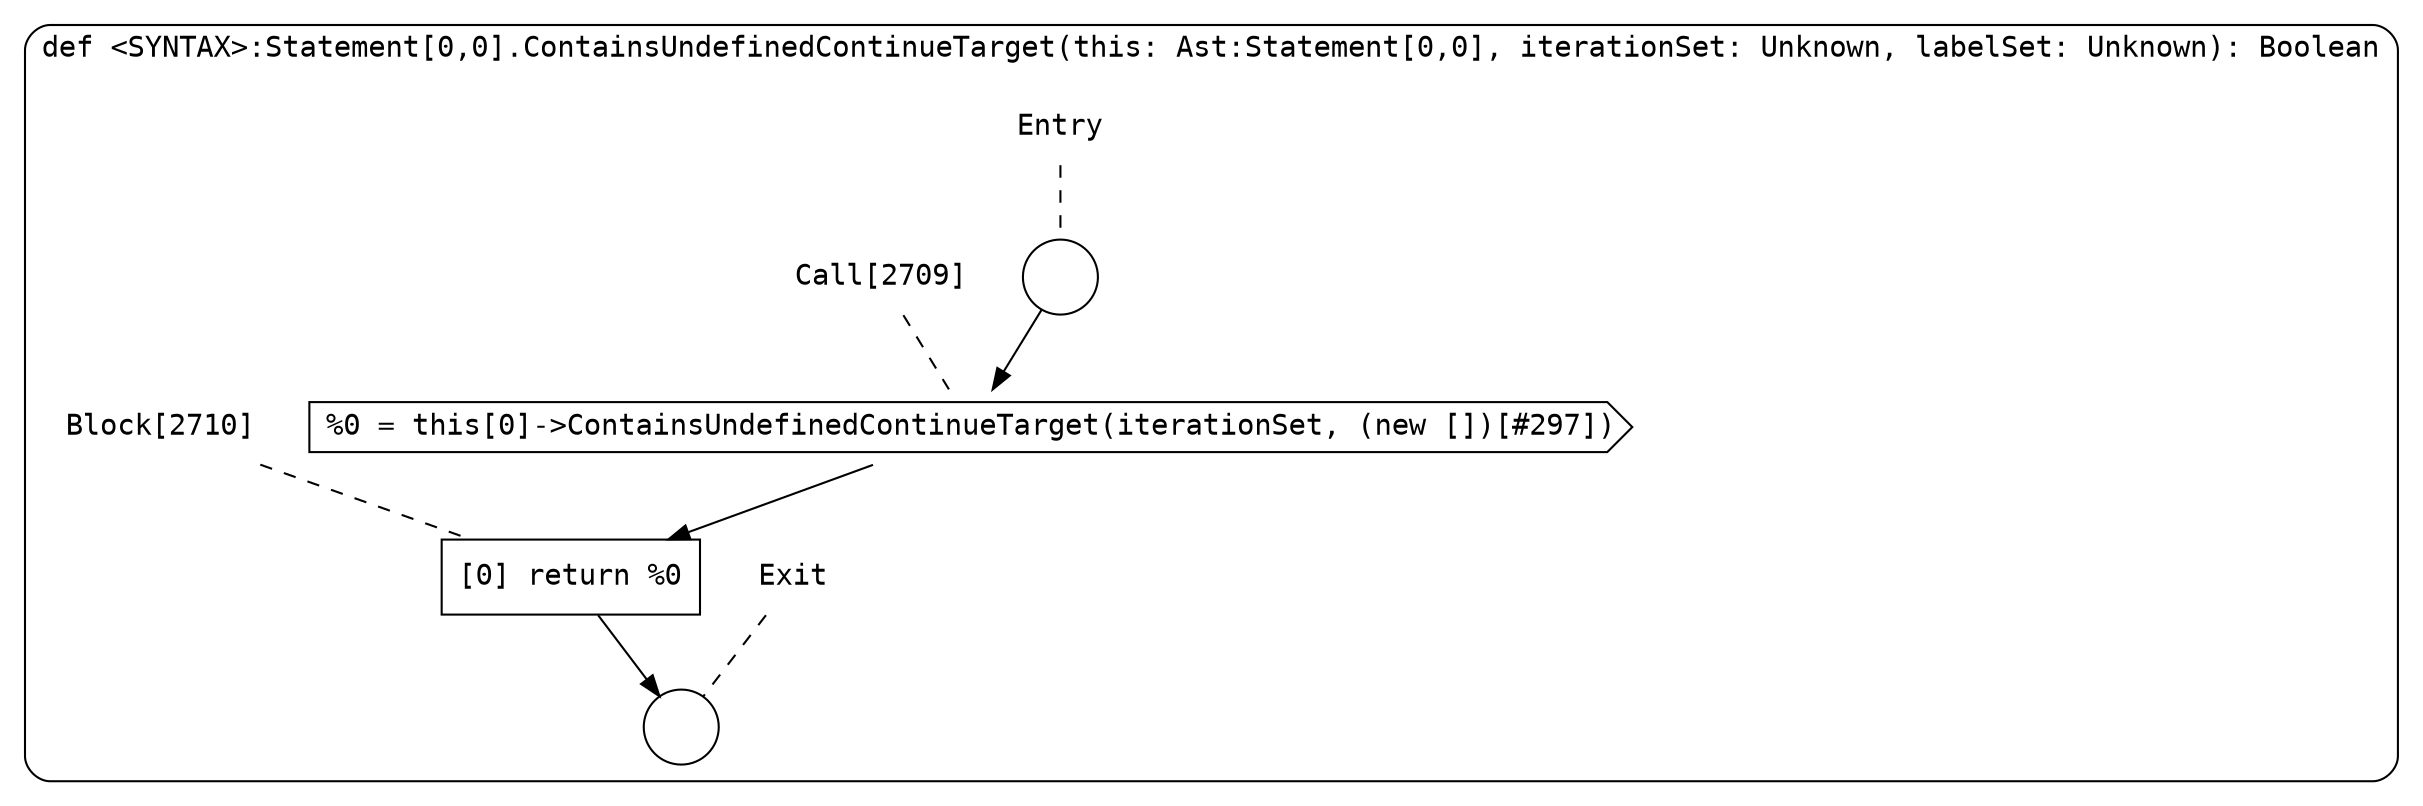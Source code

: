 digraph {
  graph [fontname = "Consolas"]
  node [fontname = "Consolas"]
  edge [fontname = "Consolas"]
  subgraph cluster613 {
    label = "def <SYNTAX>:Statement[0,0].ContainsUndefinedContinueTarget(this: Ast:Statement[0,0], iterationSet: Unknown, labelSet: Unknown): Boolean"
    style = rounded
    cluster613_entry_name [shape=none, label=<<font color="black">Entry</font>>]
    cluster613_entry_name -> cluster613_entry [arrowhead=none, color="black", style=dashed]
    cluster613_entry [shape=circle label=" " color="black" fillcolor="white" style=filled]
    cluster613_entry -> node2709 [color="black"]
    cluster613_exit_name [shape=none, label=<<font color="black">Exit</font>>]
    cluster613_exit_name -> cluster613_exit [arrowhead=none, color="black", style=dashed]
    cluster613_exit [shape=circle label=" " color="black" fillcolor="white" style=filled]
    node2709_name [shape=none, label=<<font color="black">Call[2709]</font>>]
    node2709_name -> node2709 [arrowhead=none, color="black", style=dashed]
    node2709 [shape=cds, label=<<font color="black">%0 = this[0]-&gt;ContainsUndefinedContinueTarget(iterationSet, (new [])[#297])</font>> color="black" fillcolor="white", style=filled]
    node2709 -> node2710 [color="black"]
    node2710_name [shape=none, label=<<font color="black">Block[2710]</font>>]
    node2710_name -> node2710 [arrowhead=none, color="black", style=dashed]
    node2710 [shape=box, label=<<font color="black">[0] return %0<BR ALIGN="LEFT"/></font>> color="black" fillcolor="white", style=filled]
    node2710 -> cluster613_exit [color="black"]
  }
}